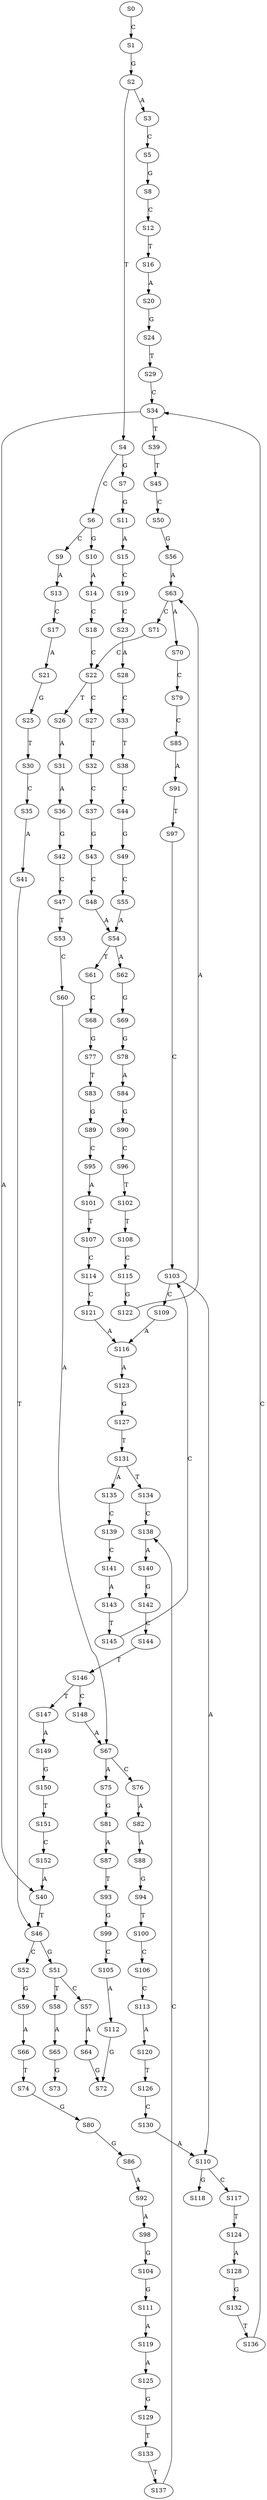 strict digraph  {
	S0 -> S1 [ label = C ];
	S1 -> S2 [ label = G ];
	S2 -> S3 [ label = A ];
	S2 -> S4 [ label = T ];
	S3 -> S5 [ label = C ];
	S4 -> S6 [ label = C ];
	S4 -> S7 [ label = G ];
	S5 -> S8 [ label = G ];
	S6 -> S9 [ label = C ];
	S6 -> S10 [ label = G ];
	S7 -> S11 [ label = G ];
	S8 -> S12 [ label = C ];
	S9 -> S13 [ label = A ];
	S10 -> S14 [ label = A ];
	S11 -> S15 [ label = A ];
	S12 -> S16 [ label = T ];
	S13 -> S17 [ label = C ];
	S14 -> S18 [ label = C ];
	S15 -> S19 [ label = C ];
	S16 -> S20 [ label = A ];
	S17 -> S21 [ label = A ];
	S18 -> S22 [ label = C ];
	S19 -> S23 [ label = C ];
	S20 -> S24 [ label = G ];
	S21 -> S25 [ label = G ];
	S22 -> S26 [ label = T ];
	S22 -> S27 [ label = C ];
	S23 -> S28 [ label = A ];
	S24 -> S29 [ label = T ];
	S25 -> S30 [ label = T ];
	S26 -> S31 [ label = A ];
	S27 -> S32 [ label = T ];
	S28 -> S33 [ label = C ];
	S29 -> S34 [ label = C ];
	S30 -> S35 [ label = C ];
	S31 -> S36 [ label = A ];
	S32 -> S37 [ label = C ];
	S33 -> S38 [ label = T ];
	S34 -> S39 [ label = T ];
	S34 -> S40 [ label = A ];
	S35 -> S41 [ label = A ];
	S36 -> S42 [ label = G ];
	S37 -> S43 [ label = G ];
	S38 -> S44 [ label = C ];
	S39 -> S45 [ label = T ];
	S40 -> S46 [ label = T ];
	S41 -> S46 [ label = T ];
	S42 -> S47 [ label = C ];
	S43 -> S48 [ label = C ];
	S44 -> S49 [ label = G ];
	S45 -> S50 [ label = C ];
	S46 -> S51 [ label = G ];
	S46 -> S52 [ label = C ];
	S47 -> S53 [ label = T ];
	S48 -> S54 [ label = A ];
	S49 -> S55 [ label = C ];
	S50 -> S56 [ label = G ];
	S51 -> S57 [ label = C ];
	S51 -> S58 [ label = T ];
	S52 -> S59 [ label = G ];
	S53 -> S60 [ label = C ];
	S54 -> S61 [ label = T ];
	S54 -> S62 [ label = A ];
	S55 -> S54 [ label = A ];
	S56 -> S63 [ label = A ];
	S57 -> S64 [ label = A ];
	S58 -> S65 [ label = A ];
	S59 -> S66 [ label = A ];
	S60 -> S67 [ label = A ];
	S61 -> S68 [ label = C ];
	S62 -> S69 [ label = G ];
	S63 -> S70 [ label = A ];
	S63 -> S71 [ label = C ];
	S64 -> S72 [ label = G ];
	S65 -> S73 [ label = G ];
	S66 -> S74 [ label = T ];
	S67 -> S75 [ label = A ];
	S67 -> S76 [ label = C ];
	S68 -> S77 [ label = G ];
	S69 -> S78 [ label = G ];
	S70 -> S79 [ label = C ];
	S71 -> S22 [ label = C ];
	S74 -> S80 [ label = G ];
	S75 -> S81 [ label = G ];
	S76 -> S82 [ label = A ];
	S77 -> S83 [ label = T ];
	S78 -> S84 [ label = A ];
	S79 -> S85 [ label = C ];
	S80 -> S86 [ label = G ];
	S81 -> S87 [ label = A ];
	S82 -> S88 [ label = A ];
	S83 -> S89 [ label = G ];
	S84 -> S90 [ label = G ];
	S85 -> S91 [ label = A ];
	S86 -> S92 [ label = A ];
	S87 -> S93 [ label = T ];
	S88 -> S94 [ label = G ];
	S89 -> S95 [ label = C ];
	S90 -> S96 [ label = C ];
	S91 -> S97 [ label = T ];
	S92 -> S98 [ label = A ];
	S93 -> S99 [ label = G ];
	S94 -> S100 [ label = T ];
	S95 -> S101 [ label = A ];
	S96 -> S102 [ label = T ];
	S97 -> S103 [ label = C ];
	S98 -> S104 [ label = G ];
	S99 -> S105 [ label = C ];
	S100 -> S106 [ label = C ];
	S101 -> S107 [ label = T ];
	S102 -> S108 [ label = T ];
	S103 -> S109 [ label = C ];
	S103 -> S110 [ label = A ];
	S104 -> S111 [ label = G ];
	S105 -> S112 [ label = A ];
	S106 -> S113 [ label = C ];
	S107 -> S114 [ label = C ];
	S108 -> S115 [ label = C ];
	S109 -> S116 [ label = A ];
	S110 -> S117 [ label = C ];
	S110 -> S118 [ label = G ];
	S111 -> S119 [ label = A ];
	S112 -> S72 [ label = G ];
	S113 -> S120 [ label = A ];
	S114 -> S121 [ label = C ];
	S115 -> S122 [ label = G ];
	S116 -> S123 [ label = A ];
	S117 -> S124 [ label = T ];
	S119 -> S125 [ label = A ];
	S120 -> S126 [ label = T ];
	S121 -> S116 [ label = A ];
	S122 -> S63 [ label = A ];
	S123 -> S127 [ label = G ];
	S124 -> S128 [ label = A ];
	S125 -> S129 [ label = G ];
	S126 -> S130 [ label = C ];
	S127 -> S131 [ label = T ];
	S128 -> S132 [ label = G ];
	S129 -> S133 [ label = T ];
	S130 -> S110 [ label = A ];
	S131 -> S134 [ label = T ];
	S131 -> S135 [ label = A ];
	S132 -> S136 [ label = T ];
	S133 -> S137 [ label = T ];
	S134 -> S138 [ label = C ];
	S135 -> S139 [ label = C ];
	S136 -> S34 [ label = C ];
	S137 -> S138 [ label = C ];
	S138 -> S140 [ label = A ];
	S139 -> S141 [ label = C ];
	S140 -> S142 [ label = G ];
	S141 -> S143 [ label = A ];
	S142 -> S144 [ label = C ];
	S143 -> S145 [ label = T ];
	S144 -> S146 [ label = T ];
	S145 -> S103 [ label = C ];
	S146 -> S147 [ label = T ];
	S146 -> S148 [ label = C ];
	S147 -> S149 [ label = A ];
	S148 -> S67 [ label = A ];
	S149 -> S150 [ label = G ];
	S150 -> S151 [ label = T ];
	S151 -> S152 [ label = C ];
	S152 -> S40 [ label = A ];
}
